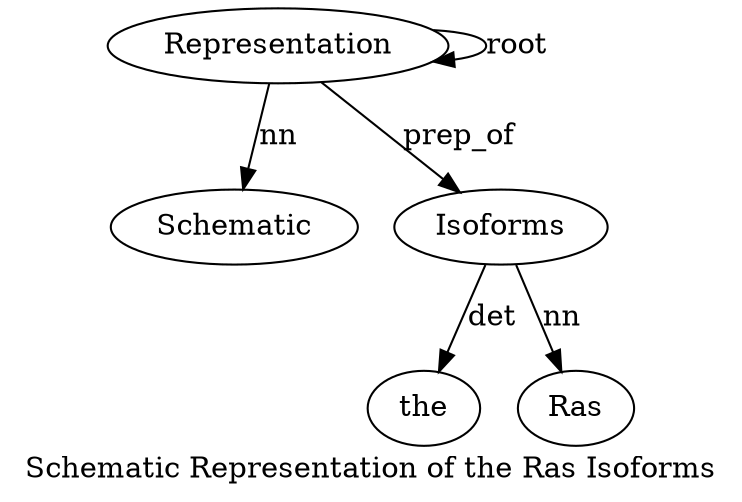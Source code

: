 digraph "Schematic Representation of the Ras Isoforms" {
label="Schematic Representation of the Ras Isoforms";
Representation2 [style=filled, fillcolor=white, label=Representation];
Schematic1 [style=filled, fillcolor=white, label=Schematic];
Representation2 -> Schematic1  [label=nn];
Representation2 -> Representation2  [label=root];
Isoforms6 [style=filled, fillcolor=white, label=Isoforms];
the4 [style=filled, fillcolor=white, label=the];
Isoforms6 -> the4  [label=det];
Ras5 [style=filled, fillcolor=white, label=Ras];
Isoforms6 -> Ras5  [label=nn];
Representation2 -> Isoforms6  [label=prep_of];
}
